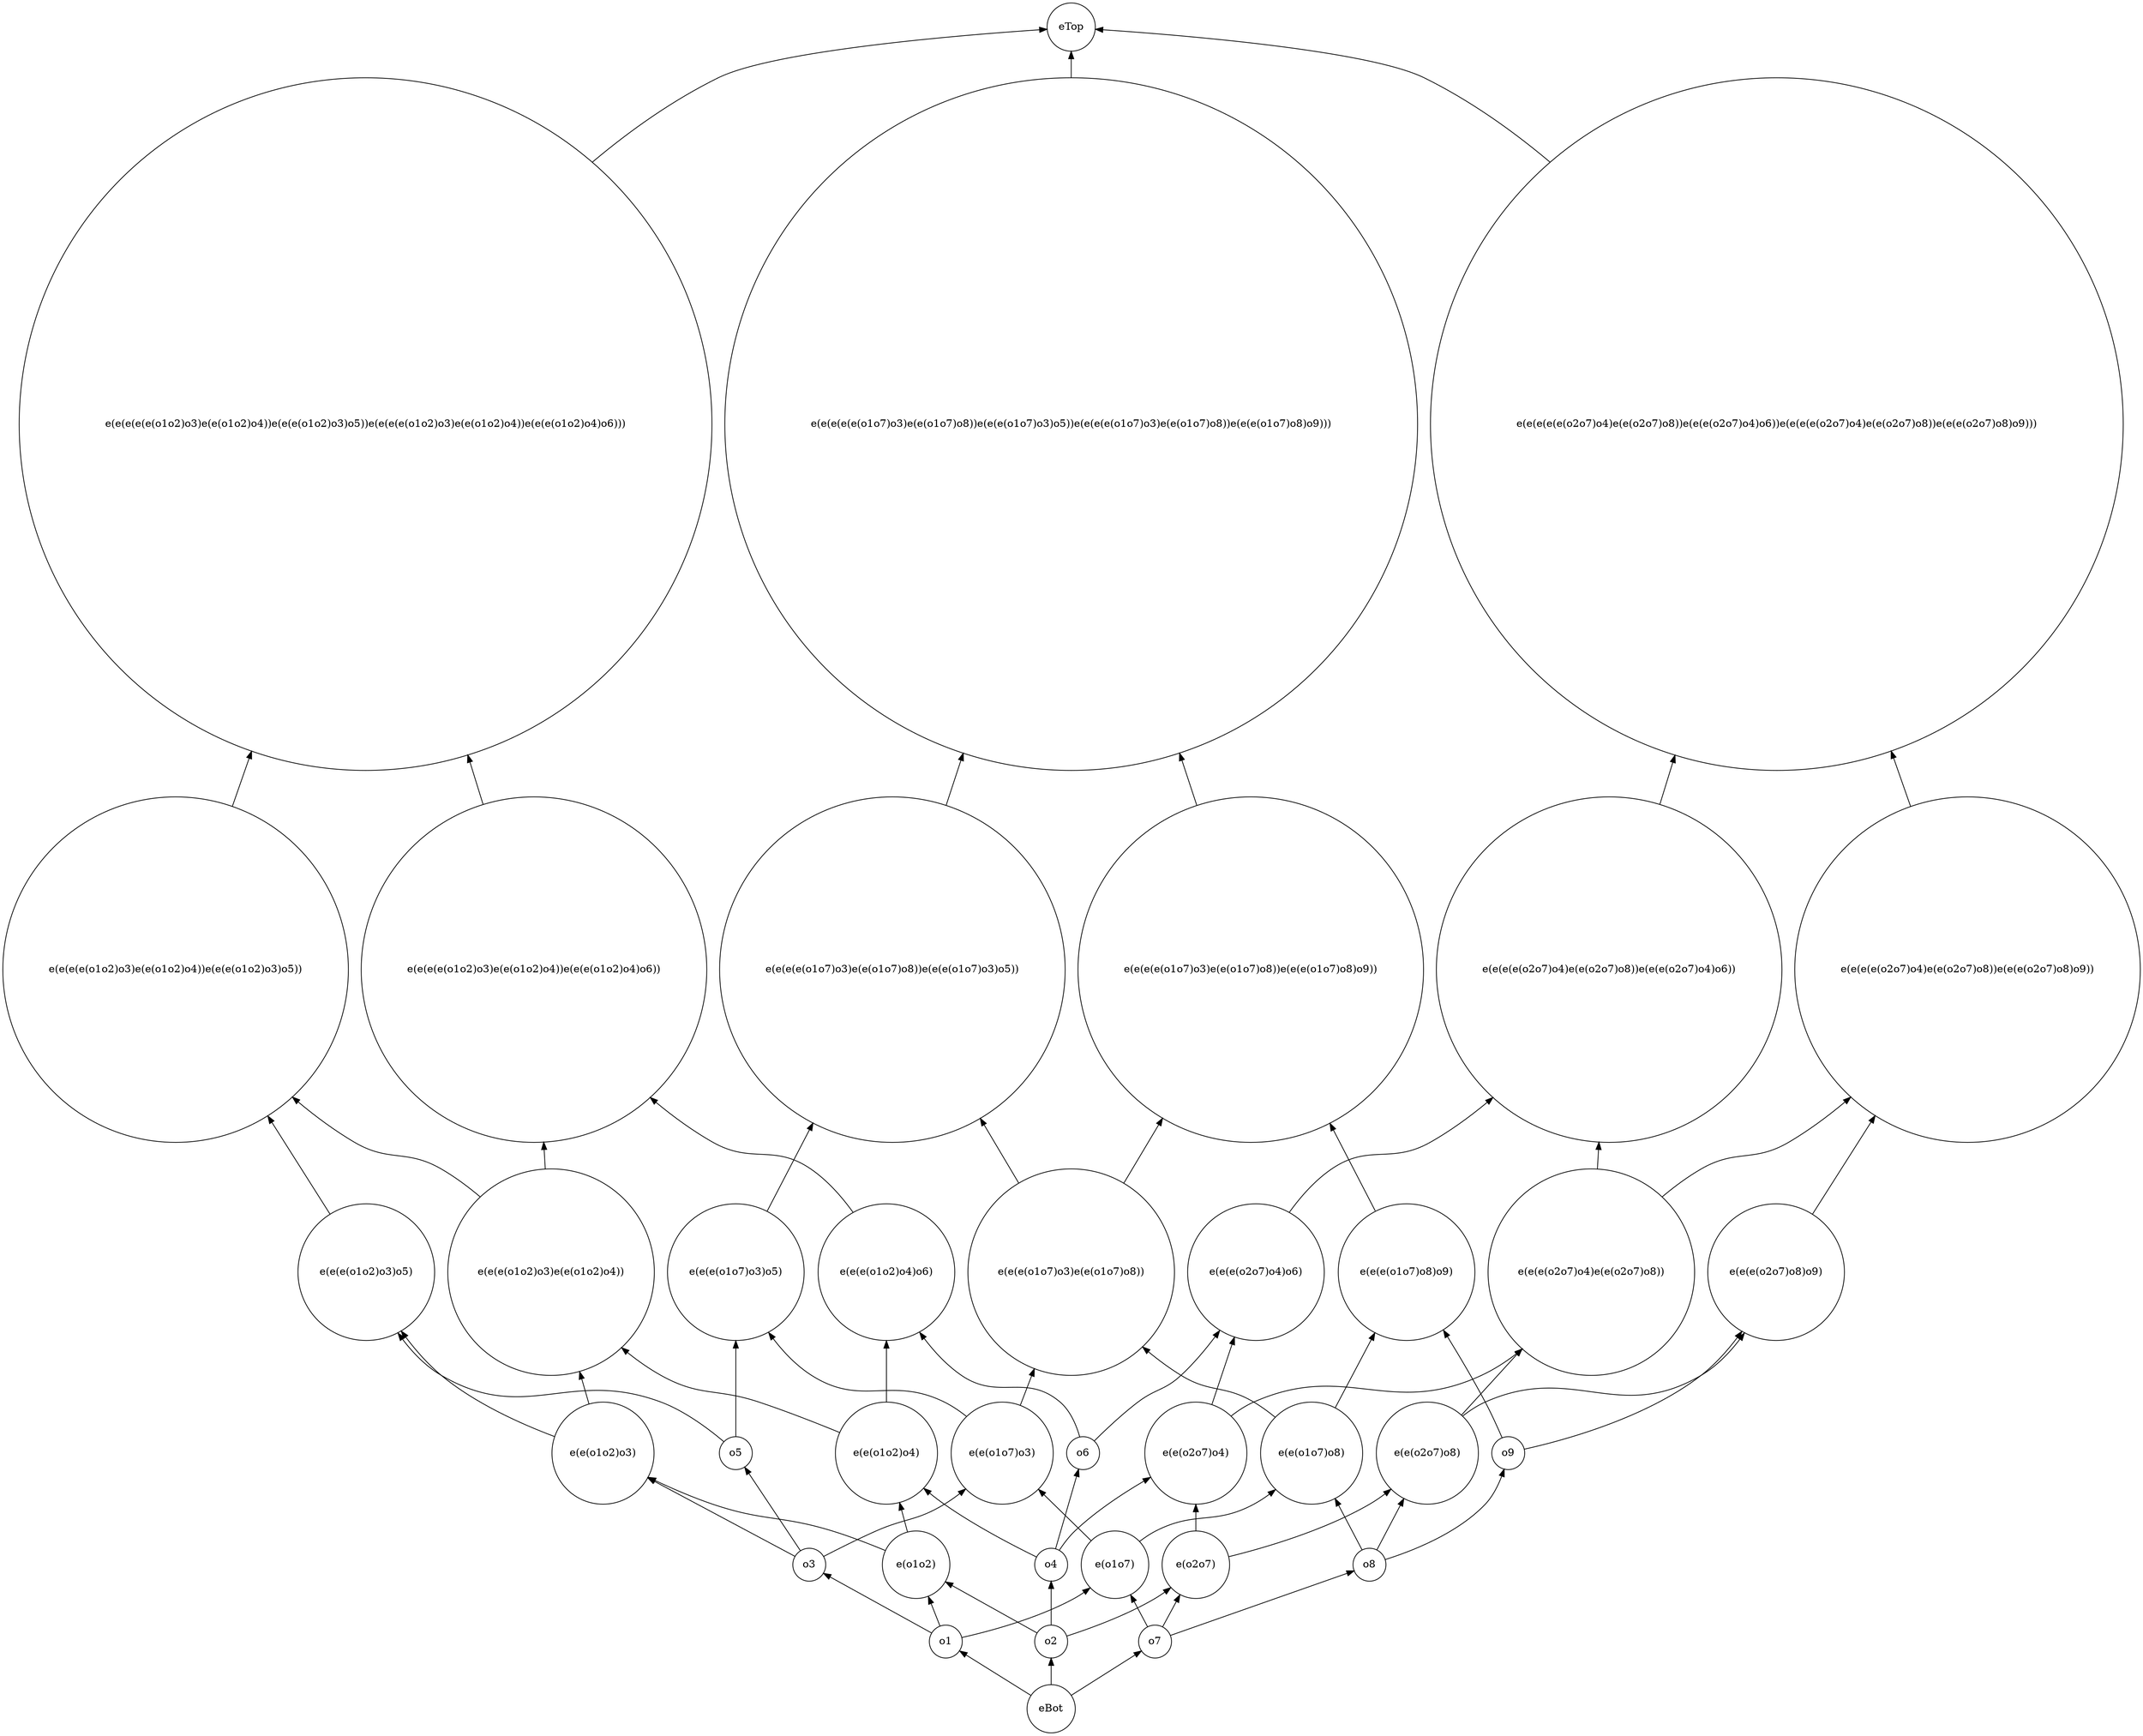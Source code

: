 strict digraph cla_v2_d {
	rankdir=BT
	o4 [shape=circle]
	"e(e(e(o1o7)o3)e(e(o1o7)o8))" [shape=circle]
	"e(e(e(o2o7)o4)o6)" [shape=circle]
	"e(e(e(o1o2)o3)e(e(o1o2)o4))" [shape=circle]
	"e(e(e(e(o1o2)o3)e(e(o1o2)o4))e(e(e(o1o2)o3)o5))" [shape=circle]
	"e(e(e(e(e(o1o2)o3)e(e(o1o2)o4))e(e(e(o1o2)o3)o5))e(e(e(e(o1o2)o3)e(e(o1o2)o4))e(e(e(o1o2)o4)o6)))" [shape=circle]
	"e(e(e(e(o1o7)o3)e(e(o1o7)o8))e(e(e(o1o7)o3)o5))" [shape=circle]
	o3 [shape=circle]
	"e(e(e(e(e(o1o7)o3)e(e(o1o7)o8))e(e(e(o1o7)o3)o5))e(e(e(e(o1o7)o3)e(e(o1o7)o8))e(e(e(o1o7)o8)o9)))" [shape=circle]
	"e(e(e(e(o1o2)o3)e(e(o1o2)o4))e(e(e(o1o2)o4)o6))" [shape=circle]
	"e(e(o1o2)o3)" [shape=circle]
	o6 [shape=circle]
	"e(o1o2)" [shape=circle]
	eBot [shape=circle]
	"e(e(o1o7)o8)" [shape=circle]
	o7 [shape=circle]
	"e(e(e(o1o2)o4)o6)" [shape=circle]
	"e(e(e(e(o1o7)o3)e(e(o1o7)o8))e(e(e(o1o7)o8)o9))" [shape=circle]
	o5 [shape=circle]
	"e(e(e(o1o7)o8)o9)" [shape=circle]
	"e(o2o7)" [shape=circle]
	"e(e(e(o2o7)o4)e(e(o2o7)o8))" [shape=circle]
	"e(e(e(e(o2o7)o4)e(e(o2o7)o8))e(e(e(o2o7)o8)o9))" [shape=circle]
	eTop [shape=circle]
	"e(e(e(e(o2o7)o4)e(e(o2o7)o8))e(e(e(o2o7)o4)o6))" [shape=circle]
	o2 [shape=circle]
	"e(e(o2o7)o4)" [shape=circle]
	"e(e(e(o2o7)o8)o9)" [shape=circle]
	"e(e(e(e(e(o2o7)o4)e(e(o2o7)o8))e(e(e(o2o7)o4)o6))e(e(e(e(o2o7)o4)e(e(o2o7)o8))e(e(e(o2o7)o8)o9)))" [shape=circle]
	"e(e(o2o7)o8)" [shape=circle]
	o9 [shape=circle]
	"e(e(o1o2)o4)" [shape=circle]
	o1 [shape=circle]
	o8 [shape=circle]
	"e(o1o7)" [shape=circle]
	"e(e(o1o7)o3)" [shape=circle]
	"e(e(e(o1o2)o3)o5)" [shape=circle]
	"e(e(e(o1o7)o3)o5)" [shape=circle]
	o2 -> o4
	"e(e(o1o7)o8)" -> "e(e(e(o1o7)o3)e(e(o1o7)o8))"
	"e(e(o1o7)o3)" -> "e(e(e(o1o7)o3)e(e(o1o7)o8))"
	"e(e(o2o7)o4)" -> "e(e(e(o2o7)o4)o6)"
	o6 -> "e(e(e(o2o7)o4)o6)"
	"e(e(o1o2)o4)" -> "e(e(e(o1o2)o3)e(e(o1o2)o4))"
	"e(e(o1o2)o3)" -> "e(e(e(o1o2)o3)e(e(o1o2)o4))"
	"e(e(e(o1o2)o3)o5)" -> "e(e(e(e(o1o2)o3)e(e(o1o2)o4))e(e(e(o1o2)o3)o5))"
	"e(e(e(o1o2)o3)e(e(o1o2)o4))" -> "e(e(e(e(o1o2)o3)e(e(o1o2)o4))e(e(e(o1o2)o3)o5))"
	"e(e(e(e(o1o2)o3)e(e(o1o2)o4))e(e(e(o1o2)o4)o6))" -> "e(e(e(e(e(o1o2)o3)e(e(o1o2)o4))e(e(e(o1o2)o3)o5))e(e(e(e(o1o2)o3)e(e(o1o2)o4))e(e(e(o1o2)o4)o6)))"
	"e(e(e(e(o1o2)o3)e(e(o1o2)o4))e(e(e(o1o2)o3)o5))" -> "e(e(e(e(e(o1o2)o3)e(e(o1o2)o4))e(e(e(o1o2)o3)o5))e(e(e(e(o1o2)o3)e(e(o1o2)o4))e(e(e(o1o2)o4)o6)))"
	"e(e(e(o1o7)o3)e(e(o1o7)o8))" -> "e(e(e(e(o1o7)o3)e(e(o1o7)o8))e(e(e(o1o7)o3)o5))"
	"e(e(e(o1o7)o3)o5)" -> "e(e(e(e(o1o7)o3)e(e(o1o7)o8))e(e(e(o1o7)o3)o5))"
	o1 -> o3
	"e(e(e(e(o1o7)o3)e(e(o1o7)o8))e(e(e(o1o7)o3)o5))" -> "e(e(e(e(e(o1o7)o3)e(e(o1o7)o8))e(e(e(o1o7)o3)o5))e(e(e(e(o1o7)o3)e(e(o1o7)o8))e(e(e(o1o7)o8)o9)))"
	"e(e(e(e(o1o7)o3)e(e(o1o7)o8))e(e(e(o1o7)o8)o9))" -> "e(e(e(e(e(o1o7)o3)e(e(o1o7)o8))e(e(e(o1o7)o3)o5))e(e(e(e(o1o7)o3)e(e(o1o7)o8))e(e(e(o1o7)o8)o9)))"
	"e(e(e(o1o2)o4)o6)" -> "e(e(e(e(o1o2)o3)e(e(o1o2)o4))e(e(e(o1o2)o4)o6))"
	"e(e(e(o1o2)o3)e(e(o1o2)o4))" -> "e(e(e(e(o1o2)o3)e(e(o1o2)o4))e(e(e(o1o2)o4)o6))"
	"e(o1o2)" -> "e(e(o1o2)o3)"
	o3 -> "e(e(o1o2)o3)"
	o4 -> o6
	o2 -> "e(o1o2)"
	o1 -> "e(o1o2)"
	o8 -> "e(e(o1o7)o8)"
	"e(o1o7)" -> "e(e(o1o7)o8)"
	eBot -> o7
	"e(e(o1o2)o4)" -> "e(e(e(o1o2)o4)o6)"
	o6 -> "e(e(e(o1o2)o4)o6)"
	"e(e(e(o1o7)o8)o9)" -> "e(e(e(e(o1o7)o3)e(e(o1o7)o8))e(e(e(o1o7)o8)o9))"
	"e(e(e(o1o7)o3)e(e(o1o7)o8))" -> "e(e(e(e(o1o7)o3)e(e(o1o7)o8))e(e(e(o1o7)o8)o9))"
	o3 -> o5
	"e(e(o1o7)o8)" -> "e(e(e(o1o7)o8)o9)"
	o9 -> "e(e(e(o1o7)o8)o9)"
	o2 -> "e(o2o7)"
	o7 -> "e(o2o7)"
	"e(e(o2o7)o4)" -> "e(e(e(o2o7)o4)e(e(o2o7)o8))"
	"e(e(o2o7)o8)" -> "e(e(e(o2o7)o4)e(e(o2o7)o8))"
	"e(e(e(o2o7)o4)e(e(o2o7)o8))" -> "e(e(e(e(o2o7)o4)e(e(o2o7)o8))e(e(e(o2o7)o8)o9))"
	"e(e(e(o2o7)o8)o9)" -> "e(e(e(e(o2o7)o4)e(e(o2o7)o8))e(e(e(o2o7)o8)o9))"
	"e(e(e(e(e(o1o2)o3)e(e(o1o2)o4))e(e(e(o1o2)o3)o5))e(e(e(e(o1o2)o3)e(e(o1o2)o4))e(e(e(o1o2)o4)o6)))" -> eTop
	"e(e(e(e(e(o1o7)o3)e(e(o1o7)o8))e(e(e(o1o7)o3)o5))e(e(e(e(o1o7)o3)e(e(o1o7)o8))e(e(e(o1o7)o8)o9)))" -> eTop
	"e(e(e(e(e(o2o7)o4)e(e(o2o7)o8))e(e(e(o2o7)o4)o6))e(e(e(e(o2o7)o4)e(e(o2o7)o8))e(e(e(o2o7)o8)o9)))" -> eTop
	"e(e(e(o2o7)o4)e(e(o2o7)o8))" -> "e(e(e(e(o2o7)o4)e(e(o2o7)o8))e(e(e(o2o7)o4)o6))"
	"e(e(e(o2o7)o4)o6)" -> "e(e(e(e(o2o7)o4)e(e(o2o7)o8))e(e(e(o2o7)o4)o6))"
	eBot -> o2
	o4 -> "e(e(o2o7)o4)"
	"e(o2o7)" -> "e(e(o2o7)o4)"
	o9 -> "e(e(e(o2o7)o8)o9)"
	"e(e(o2o7)o8)" -> "e(e(e(o2o7)o8)o9)"
	"e(e(e(e(o2o7)o4)e(e(o2o7)o8))e(e(e(o2o7)o8)o9))" -> "e(e(e(e(e(o2o7)o4)e(e(o2o7)o8))e(e(e(o2o7)o4)o6))e(e(e(e(o2o7)o4)e(e(o2o7)o8))e(e(e(o2o7)o8)o9)))"
	"e(e(e(e(o2o7)o4)e(e(o2o7)o8))e(e(e(o2o7)o4)o6))" -> "e(e(e(e(e(o2o7)o4)e(e(o2o7)o8))e(e(e(o2o7)o4)o6))e(e(e(e(o2o7)o4)e(e(o2o7)o8))e(e(e(o2o7)o8)o9)))"
	o8 -> "e(e(o2o7)o8)"
	"e(o2o7)" -> "e(e(o2o7)o8)"
	o8 -> o9
	o4 -> "e(e(o1o2)o4)"
	"e(o1o2)" -> "e(e(o1o2)o4)"
	eBot -> o1
	o7 -> o8
	o7 -> "e(o1o7)"
	o1 -> "e(o1o7)"
	"e(o1o7)" -> "e(e(o1o7)o3)"
	o3 -> "e(e(o1o7)o3)"
	o5 -> "e(e(e(o1o2)o3)o5)"
	"e(e(o1o2)o3)" -> "e(e(e(o1o2)o3)o5)"
	o5 -> "e(e(e(o1o7)o3)o5)"
	"e(e(o1o7)o3)" -> "e(e(e(o1o7)o3)o5)"
}
